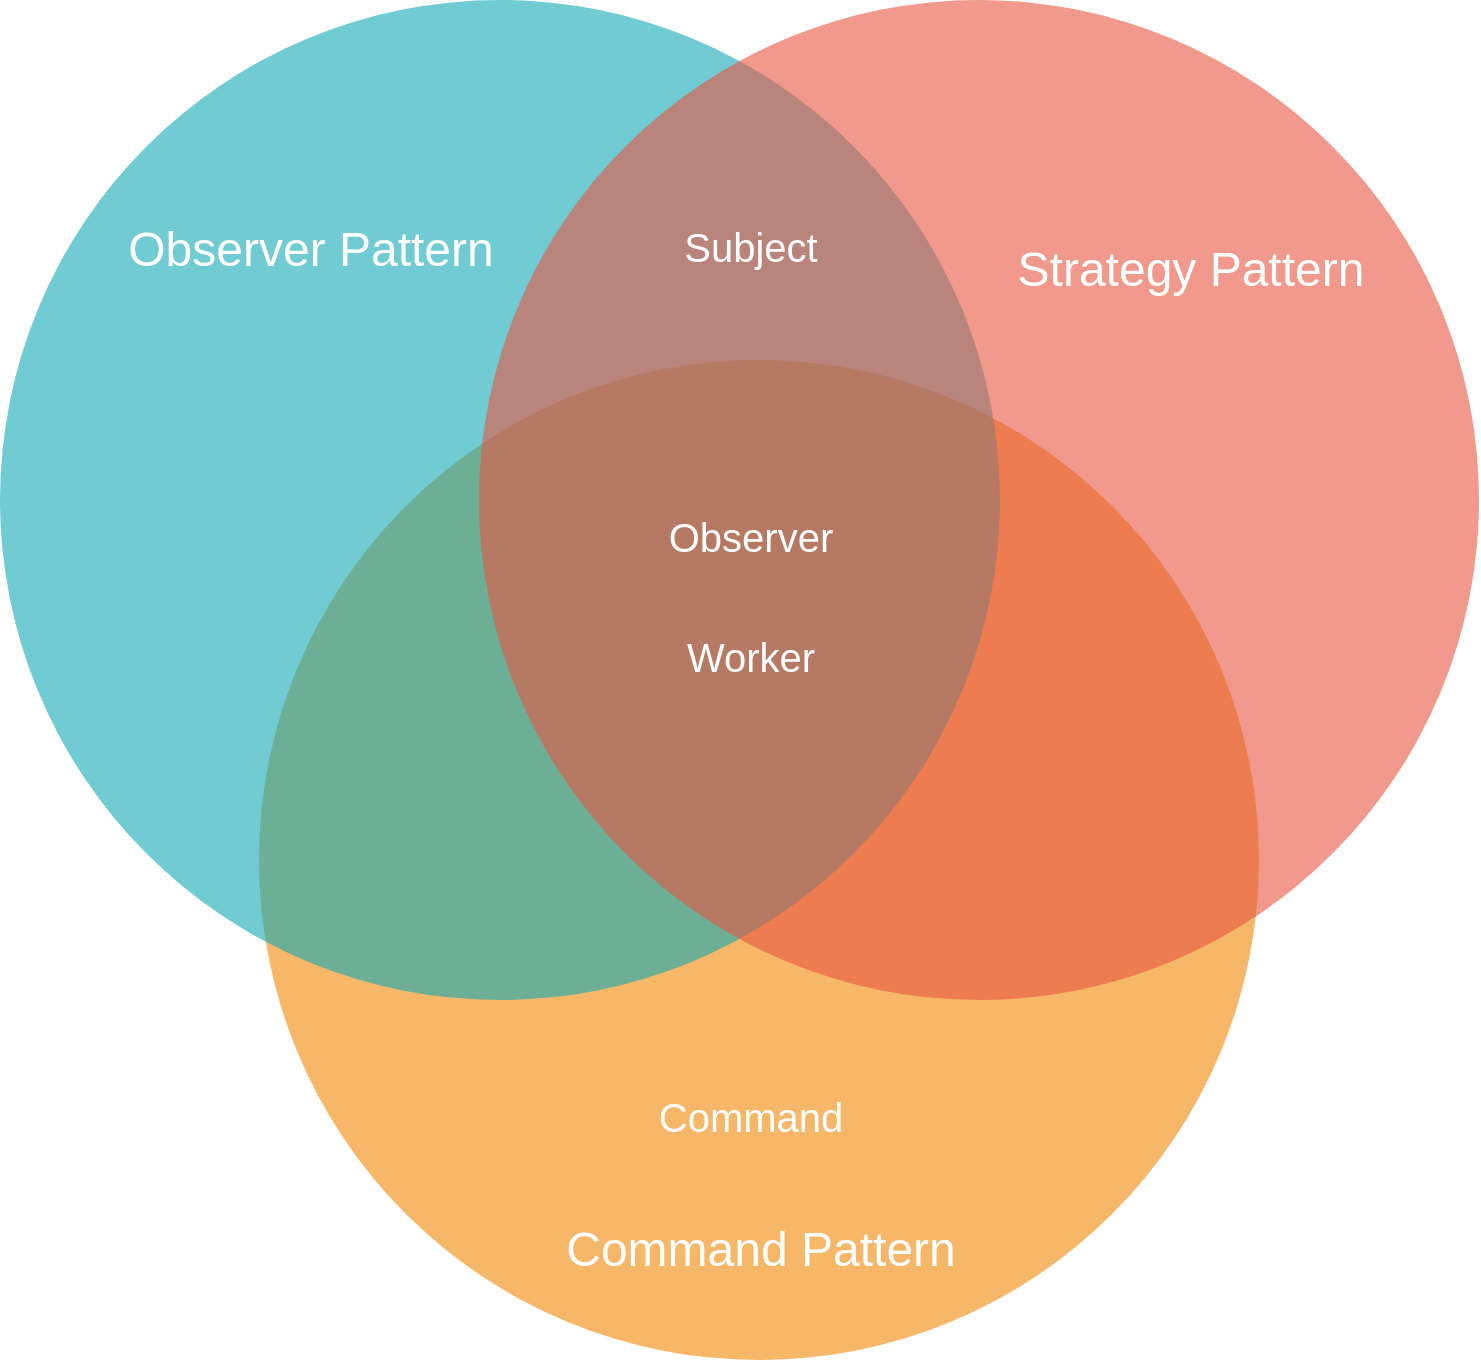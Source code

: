 <mxfile version="24.0.5" type="github">
  <diagram id="3228e29e-7158-1315-38df-8450db1d8a1d" name="Page-1">
    <mxGraphModel dx="1418" dy="743" grid="1" gridSize="10" guides="1" tooltips="1" connect="1" arrows="1" fold="1" page="1" pageScale="1" pageWidth="1169" pageHeight="827" background="none" math="0" shadow="0">
      <root>
        <mxCell id="0" />
        <mxCell id="1" parent="0" />
        <mxCell id="21531" value="" style="ellipse;fillColor=#F08705;opacity=60;strokeColor=none;html=1;fontColor=#FFFFFF;" parent="1" vertex="1">
          <mxGeometry x="339.5" y="240" width="500" height="500" as="geometry" />
        </mxCell>
        <mxCell id="21532" value="" style="ellipse;fillColor=#12AAB5;opacity=60;strokeColor=none;html=1;fontColor=#FFFFFF;" parent="1" vertex="1">
          <mxGeometry x="210" y="60" width="500" height="500" as="geometry" />
        </mxCell>
        <mxCell id="21533" value="" style="ellipse;fillColor=#e85642;opacity=60;strokeColor=none;html=1;fontColor=#FFFFFF;" parent="1" vertex="1">
          <mxGeometry x="449.5" y="60" width="500" height="500" as="geometry" />
        </mxCell>
        <mxCell id="21534" value="Observer Pattern" style="text;fontSize=24;align=center;verticalAlign=middle;html=1;fontColor=#FFFFFF;" parent="1" vertex="1">
          <mxGeometry x="270" y="150" width="190" height="70" as="geometry" />
        </mxCell>
        <mxCell id="21535" value="Strategy Pattern" style="text;fontSize=24;align=center;verticalAlign=middle;html=1;fontColor=#FFFFFF;" parent="1" vertex="1">
          <mxGeometry x="710" y="160" width="190" height="70" as="geometry" />
        </mxCell>
        <mxCell id="21536" value="Command Pattern" style="text;fontSize=24;align=center;verticalAlign=middle;html=1;fontColor=#FFFFFF;" parent="1" vertex="1">
          <mxGeometry x="494.5" y="650" width="190" height="70" as="geometry" />
        </mxCell>
        <mxCell id="21537" value="Subject" style="text;align=center;html=1;fontColor=#FFFFFF;fontSize=20;" parent="1" vertex="1">
          <mxGeometry x="565" y="165" width="40" height="40" as="geometry" />
        </mxCell>
        <mxCell id="pKGtUZ6lejOE7qDzxON1-21538" value="Observer" style="text;align=center;html=1;fontColor=#FFFFFF;fontSize=20;" vertex="1" parent="1">
          <mxGeometry x="565" y="310" width="40" height="30" as="geometry" />
        </mxCell>
        <mxCell id="pKGtUZ6lejOE7qDzxON1-21539" value="Command" style="text;align=center;html=1;fontColor=#FFFFFF;fontSize=20;" vertex="1" parent="1">
          <mxGeometry x="565" y="600" width="40" height="30" as="geometry" />
        </mxCell>
        <mxCell id="pKGtUZ6lejOE7qDzxON1-21540" value="Worker" style="text;align=center;html=1;fontColor=#FFFFFF;fontSize=20;" vertex="1" parent="1">
          <mxGeometry x="565" y="370" width="40" height="30" as="geometry" />
        </mxCell>
      </root>
    </mxGraphModel>
  </diagram>
</mxfile>
